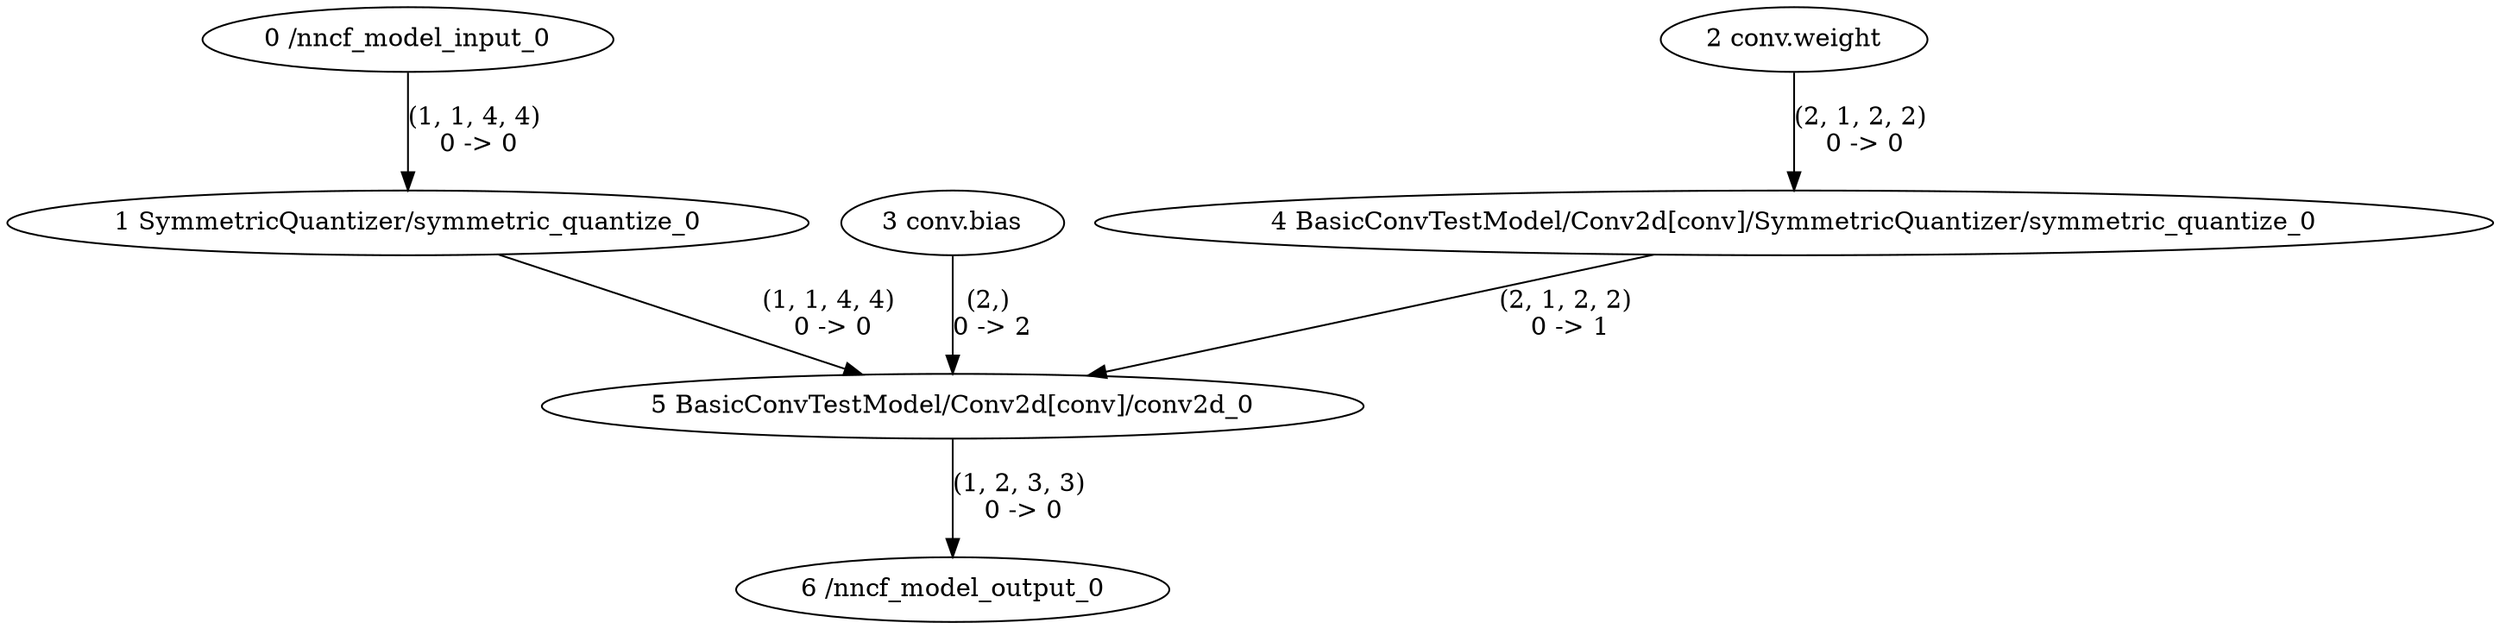 strict digraph  {
"0 /nncf_model_input_0";
"1 SymmetricQuantizer/symmetric_quantize_0";
"2 conv.weight";
"3 conv.bias";
"4 BasicConvTestModel/Conv2d[conv]/SymmetricQuantizer/symmetric_quantize_0";
"5 BasicConvTestModel/Conv2d[conv]/conv2d_0";
"6 /nncf_model_output_0";
"0 /nncf_model_input_0" -> "1 SymmetricQuantizer/symmetric_quantize_0"  [label="(1, 1, 4, 4) \n0 -> 0", style=solid];
"1 SymmetricQuantizer/symmetric_quantize_0" -> "5 BasicConvTestModel/Conv2d[conv]/conv2d_0"  [label="(1, 1, 4, 4) \n0 -> 0", style=solid];
"2 conv.weight" -> "4 BasicConvTestModel/Conv2d[conv]/SymmetricQuantizer/symmetric_quantize_0"  [label="(2, 1, 2, 2) \n0 -> 0", style=solid];
"3 conv.bias" -> "5 BasicConvTestModel/Conv2d[conv]/conv2d_0"  [label="(2,) \n0 -> 2", style=solid];
"4 BasicConvTestModel/Conv2d[conv]/SymmetricQuantizer/symmetric_quantize_0" -> "5 BasicConvTestModel/Conv2d[conv]/conv2d_0"  [label="(2, 1, 2, 2) \n0 -> 1", style=solid];
"5 BasicConvTestModel/Conv2d[conv]/conv2d_0" -> "6 /nncf_model_output_0"  [label="(1, 2, 3, 3) \n0 -> 0", style=solid];
}
